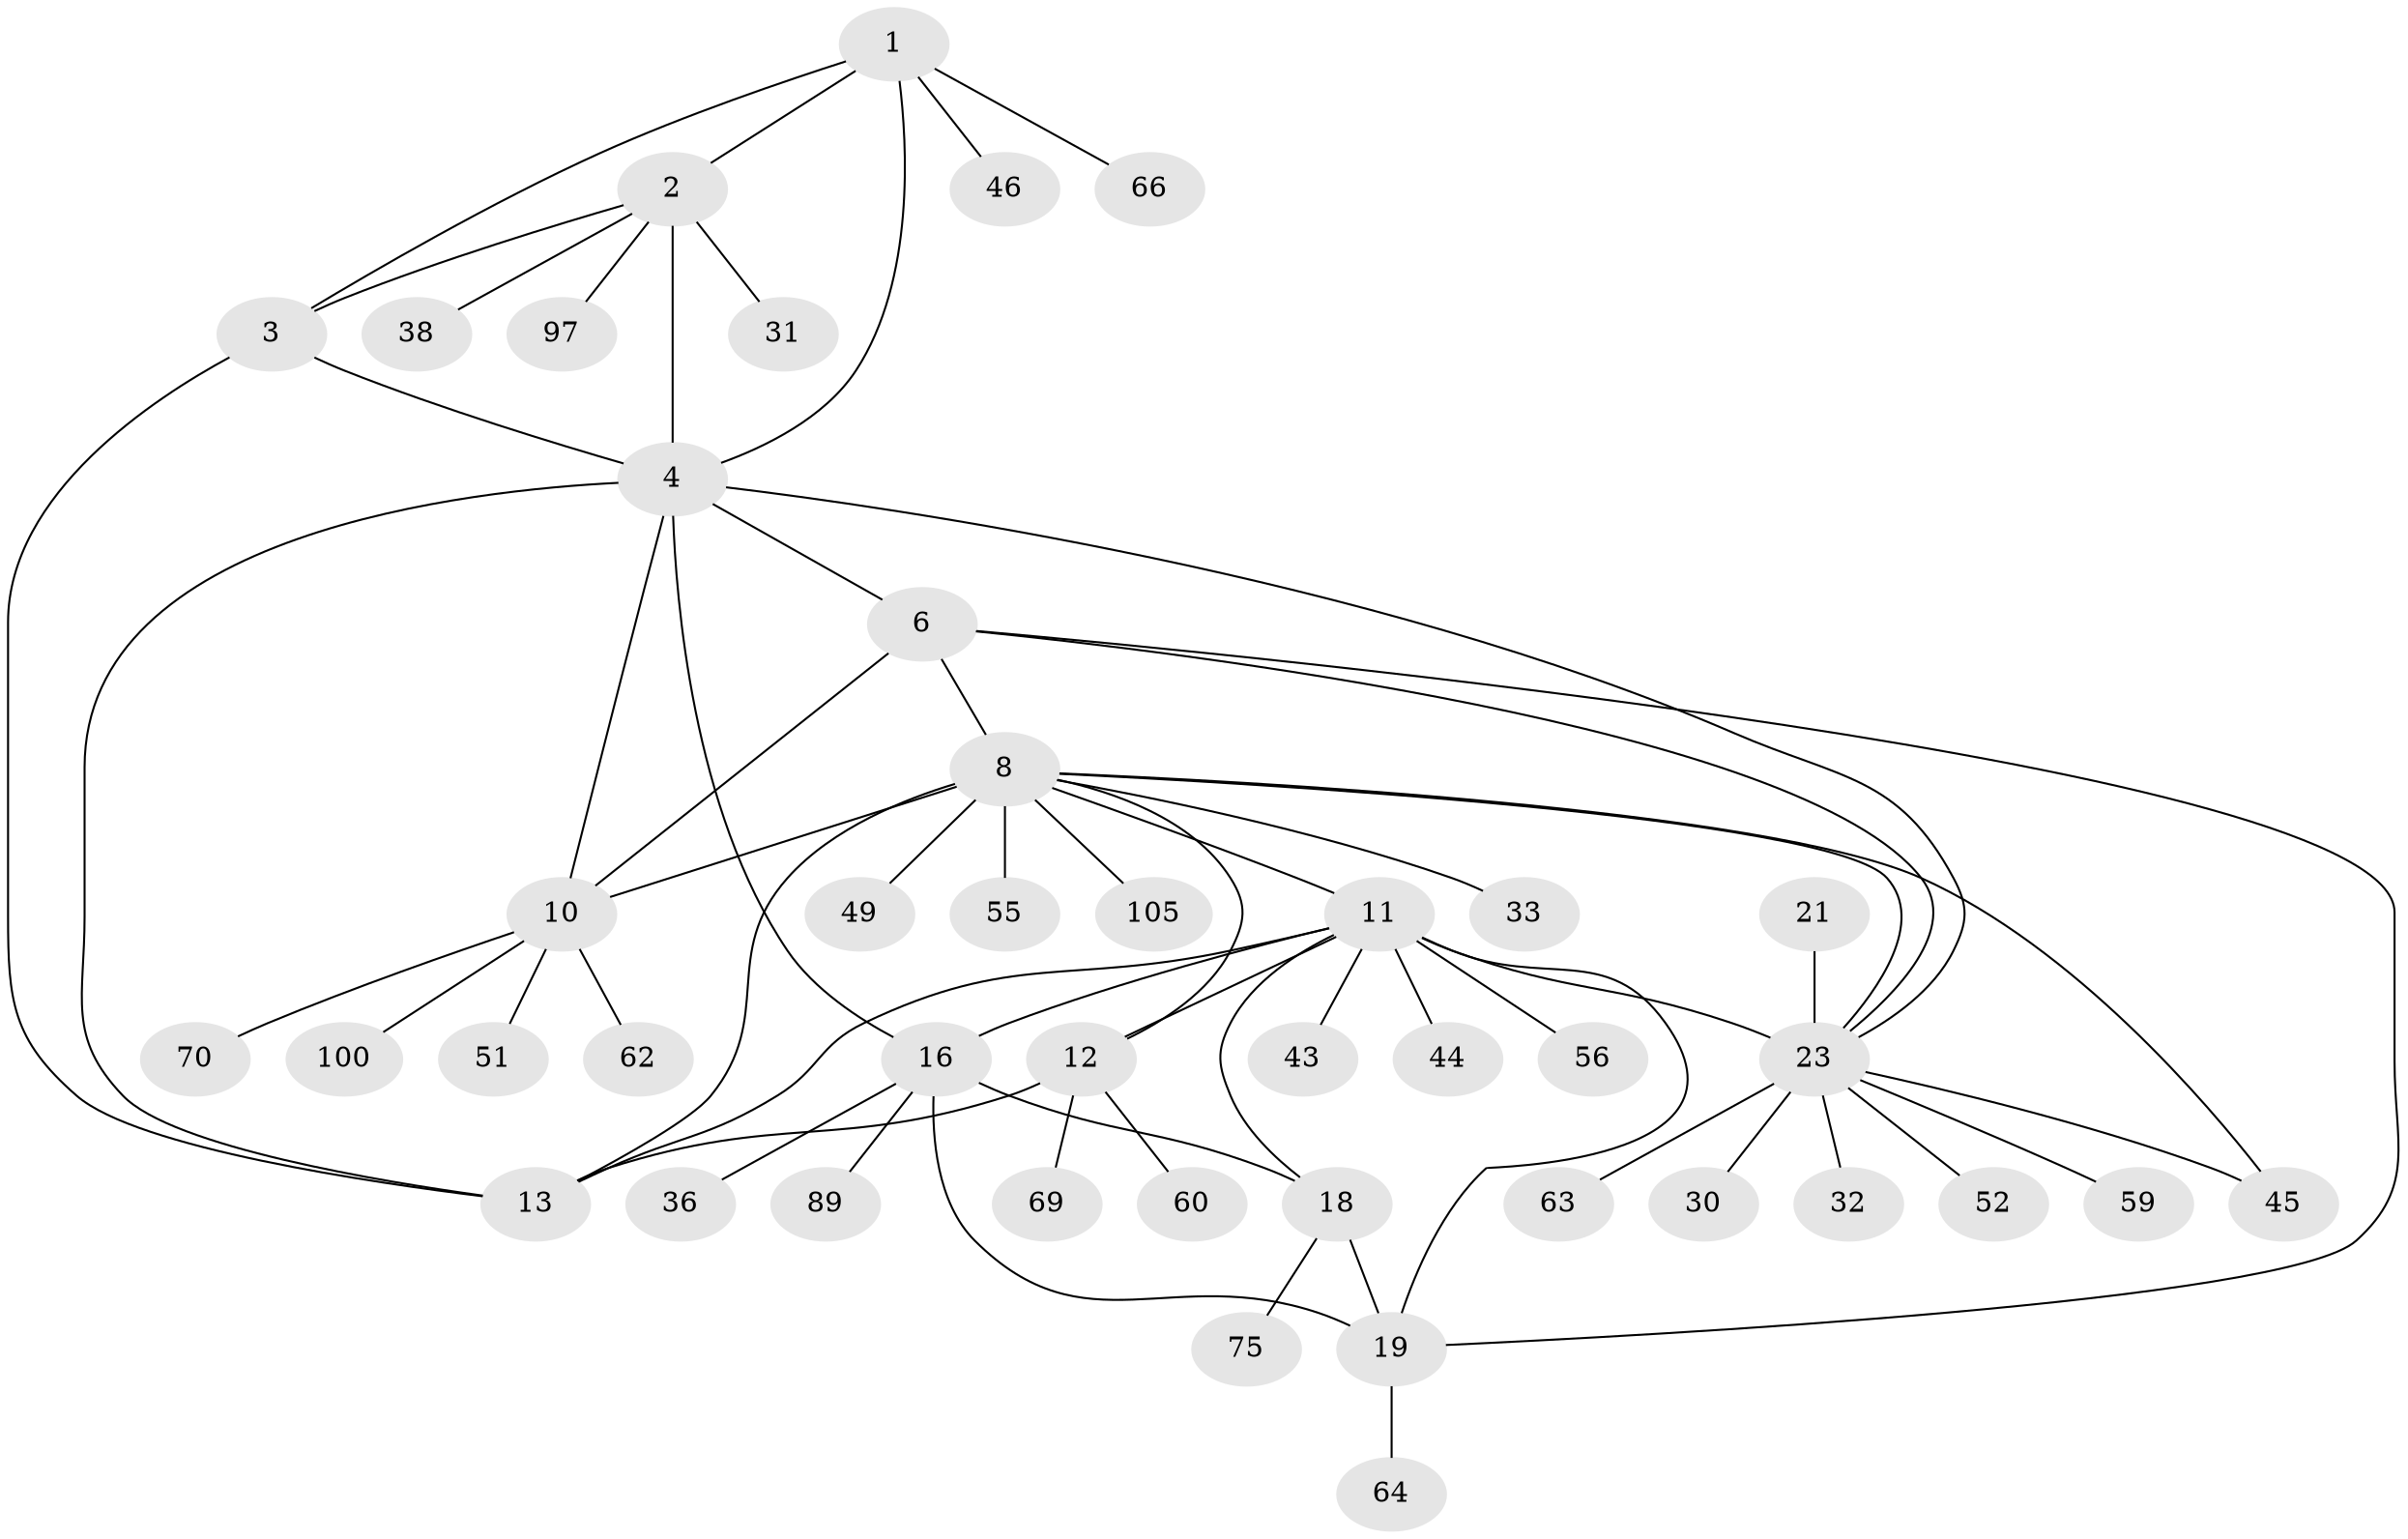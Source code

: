 // original degree distribution, {9: 0.03669724770642202, 7: 0.01834862385321101, 5: 0.05504587155963303, 6: 0.045871559633027525, 8: 0.027522935779816515, 10: 0.01834862385321101, 11: 0.009174311926605505, 13: 0.009174311926605505, 12: 0.009174311926605505, 1: 0.5688073394495413, 3: 0.03669724770642202, 2: 0.1651376146788991}
// Generated by graph-tools (version 1.1) at 2025/19/03/04/25 18:19:28]
// undirected, 43 vertices, 61 edges
graph export_dot {
graph [start="1"]
  node [color=gray90,style=filled];
  1 [super="+41+35+50+73+27"];
  2;
  3;
  4 [super="+5"];
  6 [super="+81+85+28+9+7"];
  8 [super="+14+83+109"];
  10;
  11 [super="+106+15"];
  12;
  13 [super="+53"];
  16 [super="+54+17+34"];
  18;
  19;
  21 [super="+77+22"];
  23 [super="+24+25+61+101+79+91+103"];
  30;
  31;
  32;
  33;
  36;
  38;
  43;
  44;
  45;
  46;
  49 [super="+84"];
  51;
  52 [super="+78"];
  55;
  56;
  59;
  60 [super="+99+74"];
  62;
  63 [super="+87"];
  64;
  66 [super="+108"];
  69;
  70;
  75;
  89;
  97;
  100;
  105;
  1 -- 2;
  1 -- 3;
  1 -- 4 [weight=2];
  1 -- 66;
  1 -- 46;
  2 -- 3;
  2 -- 4 [weight=2];
  2 -- 31;
  2 -- 38;
  2 -- 97;
  3 -- 4 [weight=2];
  3 -- 13;
  4 -- 10;
  4 -- 16;
  4 -- 23;
  4 -- 13;
  4 -- 6 [weight=2];
  6 -- 8 [weight=3];
  6 -- 10 [weight=3];
  6 -- 19;
  6 -- 23;
  8 -- 10;
  8 -- 23;
  8 -- 13 [weight=2];
  8 -- 33;
  8 -- 105;
  8 -- 11 [weight=2];
  8 -- 12;
  8 -- 45;
  8 -- 49;
  8 -- 55;
  10 -- 51;
  10 -- 62;
  10 -- 70;
  10 -- 100;
  11 -- 12 [weight=2];
  11 -- 13 [weight=2];
  11 -- 43;
  11 -- 44;
  11 -- 16 [weight=2];
  11 -- 18;
  11 -- 19;
  11 -- 23 [weight=2];
  11 -- 56;
  12 -- 13;
  12 -- 60;
  12 -- 69;
  16 -- 18 [weight=2];
  16 -- 19 [weight=2];
  16 -- 89;
  16 -- 36;
  18 -- 19;
  18 -- 75;
  19 -- 64;
  21 -- 23 [weight=6];
  23 -- 45;
  23 -- 52;
  23 -- 59;
  23 -- 63;
  23 -- 32;
  23 -- 30;
}
